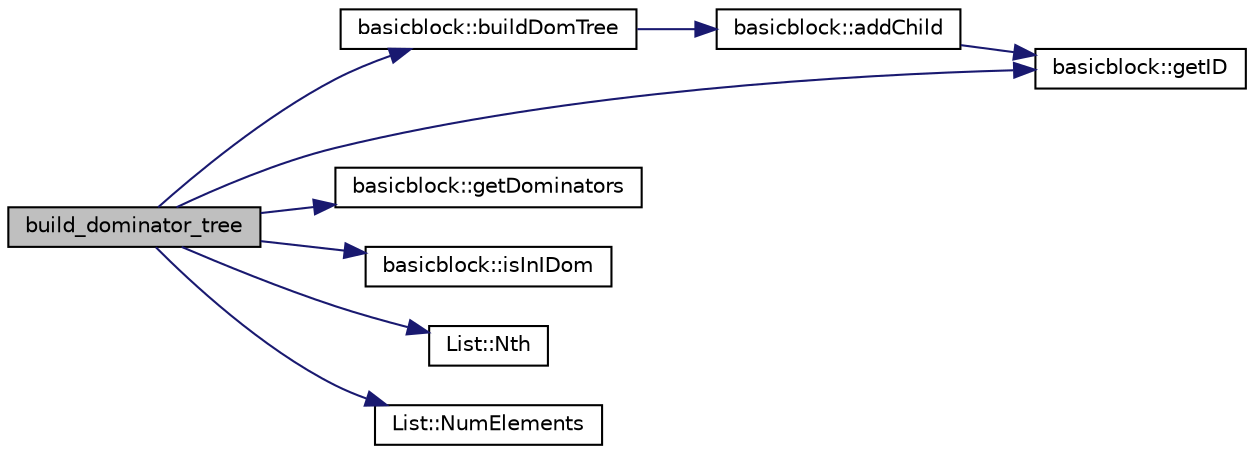 digraph G
{
  edge [fontname="Helvetica",fontsize="10",labelfontname="Helvetica",labelfontsize="10"];
  node [fontname="Helvetica",fontsize="10",shape=record];
  rankdir=LR;
  Node1 [label="build_dominator_tree",height=0.2,width=0.4,color="black", fillcolor="grey75", style="filled" fontcolor="black"];
  Node1 -> Node2 [color="midnightblue",fontsize="10",style="solid"];
  Node2 [label="basicblock::buildDomTree",height=0.2,width=0.4,color="black", fillcolor="white", style="filled",URL="$classbasicblock.html#a8e7863ba06ca7f2418f1f423e6f71e8a"];
  Node2 -> Node3 [color="midnightblue",fontsize="10",style="solid"];
  Node3 [label="basicblock::addChild",height=0.2,width=0.4,color="black", fillcolor="white", style="filled",URL="$classbasicblock.html#abb47633a30d4722992c2d961a4a4ad14"];
  Node3 -> Node4 [color="midnightblue",fontsize="10",style="solid"];
  Node4 [label="basicblock::getID",height=0.2,width=0.4,color="black", fillcolor="white", style="filled",URL="$classbasicblock.html#aff434c369968fe5fb3151d8ec00665b4"];
  Node1 -> Node5 [color="midnightblue",fontsize="10",style="solid"];
  Node5 [label="basicblock::getDominators",height=0.2,width=0.4,color="black", fillcolor="white", style="filled",URL="$classbasicblock.html#aec14cf5254976daec791c62e1b684ecf"];
  Node1 -> Node4 [color="midnightblue",fontsize="10",style="solid"];
  Node1 -> Node6 [color="midnightblue",fontsize="10",style="solid"];
  Node6 [label="basicblock::isInIDom",height=0.2,width=0.4,color="black", fillcolor="white", style="filled",URL="$classbasicblock.html#a026b949adeca19875d0a8a43784d2c9d"];
  Node1 -> Node7 [color="midnightblue",fontsize="10",style="solid"];
  Node7 [label="List::Nth",height=0.2,width=0.4,color="black", fillcolor="white", style="filled",URL="$classList.html#a5eb964816de33c85e1d46658ddf8c6c4"];
  Node1 -> Node8 [color="midnightblue",fontsize="10",style="solid"];
  Node8 [label="List::NumElements",height=0.2,width=0.4,color="black", fillcolor="white", style="filled",URL="$classList.html#ac2e9d50f703b01bf643fa6ce50837c26"];
}

